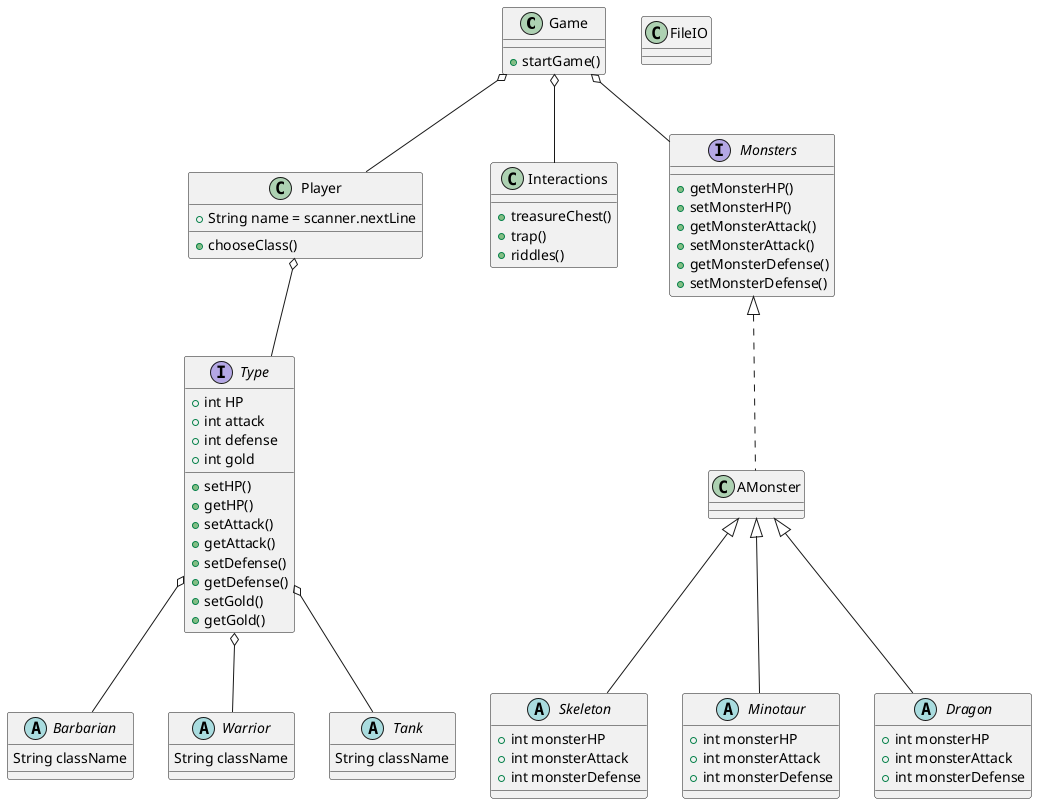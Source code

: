 @startuml

Class Game {
+startGame()
}

Game o-- Player
Class Player {
+ String name = scanner.nextLine
+ chooseClass()
}

Class FileIO {
}
Player o-- Type
Interface Type {
+ int HP
+ int attack
+ int defense
+ int gold
+setHP()
+getHP()
+setAttack()
+getAttack()
+setDefense()
+getDefense()
+setGold()
+getGold()
}
Type o-- Barbarian
 abstract Class Barbarian {
String className

}

Type o-- Warrior
 abstract Class Warrior {
String className
}

Type o-- Tank
 abstract Class Tank {
String className
}

Game o-- Interactions
Class Interactions {
+treasureChest()
+trap()
+riddles()
}


'Class Stages{
'stageOne()
'stageTwo()
'stageThree()

Game o-- Monsters
interface Monsters {
+getMonsterHP()
+setMonsterHP()
+getMonsterAttack()
+setMonsterAttack()
+getMonsterDefense()
+setMonsterDefense()
}
Class AMonster implements Monsters{

}
 AMonster <|-- Skeleton
abstract Class Skeleton {
+int monsterHP
+int monsterAttack
+int monsterDefense
}
AMonster <|-- Minotaur
 abstract class Minotaur {
+int monsterHP
+int monsterAttack
+int monsterDefense
}
AMonster <|-- Dragon
 abstract Class Dragon  {
+int monsterHP
+int monsterAttack
+int monsterDefense
}



@enduml

abstract class AbstractList
abstract AbstractCollection
interface List
interface Collection

List <|-- AbstractList
Collection <|-- AbstractCollection

Collection <|- List
AbstractCollection <|- AbstractList
AbstractList <|-- ArrayList

class ArrayList {
Object[] elementData
size()
}

enum TimeUnit {
DAYS
HOURS
MINUTES
}